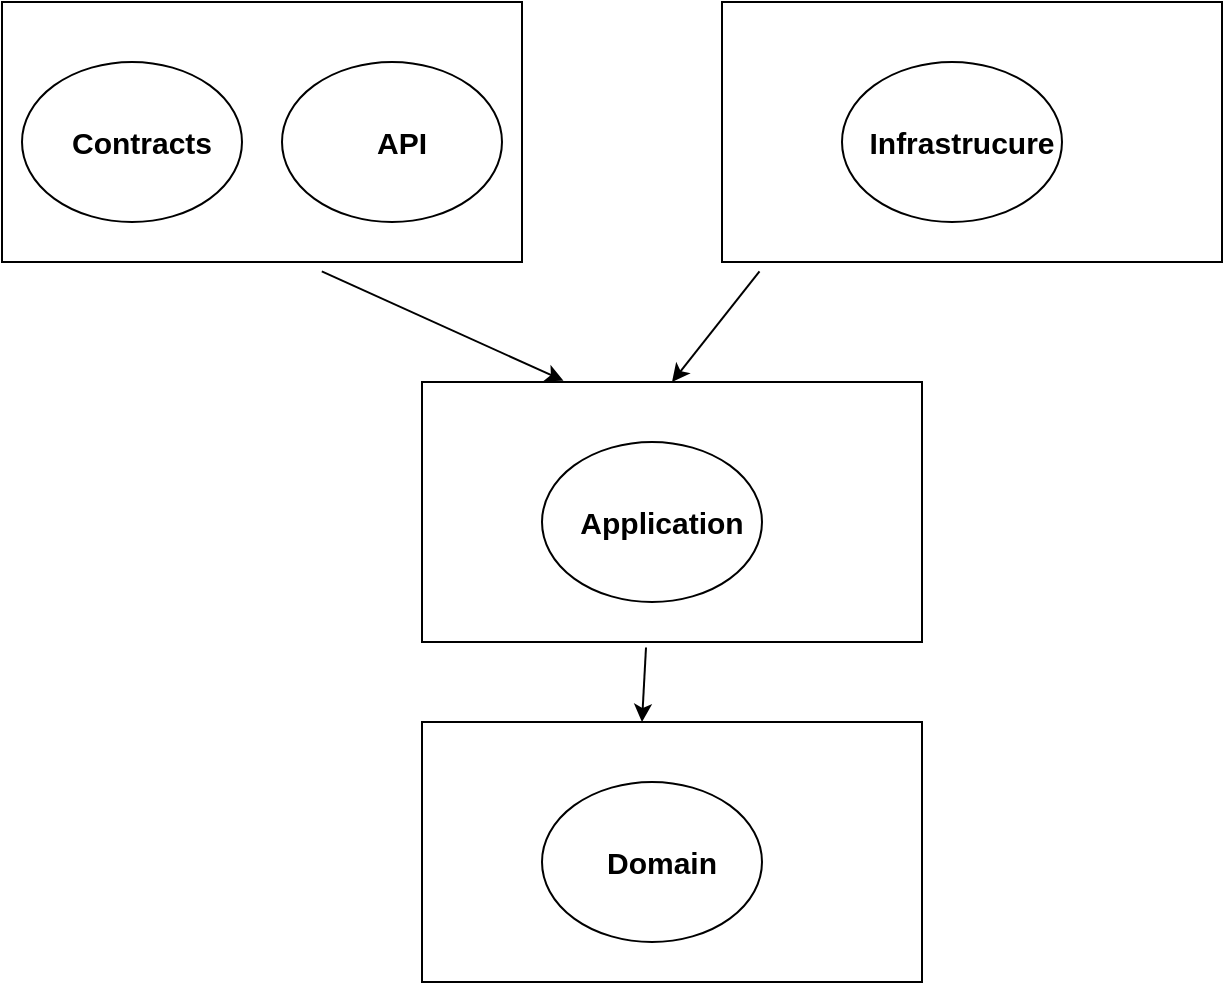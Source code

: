 <mxfile version="20.6.0" type="github">
  <diagram id="hv6_N-CqdAvJDbrWeCX3" name="Page-1">
    <mxGraphModel dx="782" dy="460" grid="1" gridSize="10" guides="1" tooltips="1" connect="1" arrows="1" fold="1" page="1" pageScale="1" pageWidth="850" pageHeight="1100" math="0" shadow="0">
      <root>
        <mxCell id="0" />
        <mxCell id="1" parent="0" />
        <mxCell id="BH36DMjO5CokkU7V8y5c-1" value="" style="rounded=0;whiteSpace=wrap;html=1;" vertex="1" parent="1">
          <mxGeometry x="100" y="170" width="260" height="130" as="geometry" />
        </mxCell>
        <mxCell id="BH36DMjO5CokkU7V8y5c-4" value="" style="group" vertex="1" connectable="0" parent="1">
          <mxGeometry x="110" y="200" width="110" height="80" as="geometry" />
        </mxCell>
        <mxCell id="BH36DMjO5CokkU7V8y5c-2" value="" style="ellipse;whiteSpace=wrap;html=1;" vertex="1" parent="BH36DMjO5CokkU7V8y5c-4">
          <mxGeometry width="110" height="80" as="geometry" />
        </mxCell>
        <mxCell id="BH36DMjO5CokkU7V8y5c-3" value="&lt;b&gt;&lt;font style=&quot;font-size: 15px;&quot;&gt;Contracts&lt;/font&gt;&lt;/b&gt;" style="text;html=1;strokeColor=none;fillColor=none;align=center;verticalAlign=middle;whiteSpace=wrap;rounded=0;" vertex="1" parent="BH36DMjO5CokkU7V8y5c-4">
          <mxGeometry x="25" y="22.5" width="70" height="35" as="geometry" />
        </mxCell>
        <mxCell id="BH36DMjO5CokkU7V8y5c-5" value="" style="group" vertex="1" connectable="0" parent="1">
          <mxGeometry x="240" y="200" width="110" height="80" as="geometry" />
        </mxCell>
        <mxCell id="BH36DMjO5CokkU7V8y5c-6" value="" style="ellipse;whiteSpace=wrap;html=1;" vertex="1" parent="BH36DMjO5CokkU7V8y5c-5">
          <mxGeometry width="110" height="80" as="geometry" />
        </mxCell>
        <mxCell id="BH36DMjO5CokkU7V8y5c-7" value="&lt;span style=&quot;font-size: 15px;&quot;&gt;&lt;b&gt;API&lt;/b&gt;&lt;/span&gt;" style="text;html=1;strokeColor=none;fillColor=none;align=center;verticalAlign=middle;whiteSpace=wrap;rounded=0;" vertex="1" parent="BH36DMjO5CokkU7V8y5c-5">
          <mxGeometry x="25" y="22.5" width="70" height="35" as="geometry" />
        </mxCell>
        <mxCell id="BH36DMjO5CokkU7V8y5c-8" value="" style="rounded=0;whiteSpace=wrap;html=1;fontSize=15;" vertex="1" parent="1">
          <mxGeometry x="460" y="170" width="250" height="130" as="geometry" />
        </mxCell>
        <mxCell id="BH36DMjO5CokkU7V8y5c-12" value="" style="group" vertex="1" connectable="0" parent="1">
          <mxGeometry x="520" y="200" width="110" height="80" as="geometry" />
        </mxCell>
        <mxCell id="BH36DMjO5CokkU7V8y5c-13" value="" style="ellipse;whiteSpace=wrap;html=1;" vertex="1" parent="BH36DMjO5CokkU7V8y5c-12">
          <mxGeometry width="110" height="80" as="geometry" />
        </mxCell>
        <mxCell id="BH36DMjO5CokkU7V8y5c-14" value="&lt;span style=&quot;font-size: 15px;&quot;&gt;&lt;b&gt;Infrastrucure&lt;/b&gt;&lt;/span&gt;" style="text;html=1;strokeColor=none;fillColor=none;align=center;verticalAlign=middle;whiteSpace=wrap;rounded=0;" vertex="1" parent="BH36DMjO5CokkU7V8y5c-12">
          <mxGeometry x="25" y="22.5" width="70" height="35" as="geometry" />
        </mxCell>
        <mxCell id="BH36DMjO5CokkU7V8y5c-16" value="" style="rounded=0;whiteSpace=wrap;html=1;fontSize=15;" vertex="1" parent="1">
          <mxGeometry x="310" y="360" width="250" height="130" as="geometry" />
        </mxCell>
        <mxCell id="BH36DMjO5CokkU7V8y5c-17" value="" style="group" vertex="1" connectable="0" parent="1">
          <mxGeometry x="370" y="390" width="110" height="80" as="geometry" />
        </mxCell>
        <mxCell id="BH36DMjO5CokkU7V8y5c-18" value="" style="ellipse;whiteSpace=wrap;html=1;" vertex="1" parent="BH36DMjO5CokkU7V8y5c-17">
          <mxGeometry width="110" height="80" as="geometry" />
        </mxCell>
        <mxCell id="BH36DMjO5CokkU7V8y5c-19" value="&lt;span style=&quot;font-size: 15px;&quot;&gt;&lt;b&gt;Application&lt;/b&gt;&lt;/span&gt;" style="text;html=1;strokeColor=none;fillColor=none;align=center;verticalAlign=middle;whiteSpace=wrap;rounded=0;" vertex="1" parent="BH36DMjO5CokkU7V8y5c-17">
          <mxGeometry x="25" y="22.5" width="70" height="35" as="geometry" />
        </mxCell>
        <mxCell id="BH36DMjO5CokkU7V8y5c-23" value="" style="rounded=0;whiteSpace=wrap;html=1;fontSize=15;" vertex="1" parent="1">
          <mxGeometry x="310" y="530" width="250" height="130" as="geometry" />
        </mxCell>
        <mxCell id="BH36DMjO5CokkU7V8y5c-24" value="" style="group" vertex="1" connectable="0" parent="1">
          <mxGeometry x="370" y="560" width="110" height="80" as="geometry" />
        </mxCell>
        <mxCell id="BH36DMjO5CokkU7V8y5c-25" value="" style="ellipse;whiteSpace=wrap;html=1;" vertex="1" parent="BH36DMjO5CokkU7V8y5c-24">
          <mxGeometry width="110" height="80" as="geometry" />
        </mxCell>
        <mxCell id="BH36DMjO5CokkU7V8y5c-26" value="&lt;span style=&quot;font-size: 15px;&quot;&gt;&lt;b&gt;Domain&lt;/b&gt;&lt;/span&gt;" style="text;html=1;strokeColor=none;fillColor=none;align=center;verticalAlign=middle;whiteSpace=wrap;rounded=0;" vertex="1" parent="BH36DMjO5CokkU7V8y5c-24">
          <mxGeometry x="25" y="22.5" width="70" height="35" as="geometry" />
        </mxCell>
        <mxCell id="BH36DMjO5CokkU7V8y5c-27" value="" style="endArrow=classic;html=1;rounded=0;fontSize=15;exitX=0.615;exitY=1.036;exitDx=0;exitDy=0;exitPerimeter=0;entryX=0.283;entryY=-0.005;entryDx=0;entryDy=0;entryPerimeter=0;" edge="1" parent="1" source="BH36DMjO5CokkU7V8y5c-1" target="BH36DMjO5CokkU7V8y5c-16">
          <mxGeometry width="50" height="50" relative="1" as="geometry">
            <mxPoint x="380" y="410" as="sourcePoint" />
            <mxPoint x="430" y="360" as="targetPoint" />
          </mxGeometry>
        </mxCell>
        <mxCell id="BH36DMjO5CokkU7V8y5c-28" value="" style="endArrow=classic;html=1;rounded=0;fontSize=15;exitX=0.075;exitY=1.036;exitDx=0;exitDy=0;exitPerimeter=0;entryX=0.5;entryY=0;entryDx=0;entryDy=0;" edge="1" parent="1" source="BH36DMjO5CokkU7V8y5c-8" target="BH36DMjO5CokkU7V8y5c-16">
          <mxGeometry width="50" height="50" relative="1" as="geometry">
            <mxPoint x="500" y="370" as="sourcePoint" />
            <mxPoint x="550" y="320" as="targetPoint" />
          </mxGeometry>
        </mxCell>
        <mxCell id="BH36DMjO5CokkU7V8y5c-29" value="" style="endArrow=classic;html=1;rounded=0;fontSize=15;exitX=0.448;exitY=1.021;exitDx=0;exitDy=0;exitPerimeter=0;entryX=0.44;entryY=0;entryDx=0;entryDy=0;entryPerimeter=0;" edge="1" parent="1" source="BH36DMjO5CokkU7V8y5c-16" target="BH36DMjO5CokkU7V8y5c-23">
          <mxGeometry width="50" height="50" relative="1" as="geometry">
            <mxPoint x="400" y="540" as="sourcePoint" />
            <mxPoint x="450" y="490" as="targetPoint" />
          </mxGeometry>
        </mxCell>
      </root>
    </mxGraphModel>
  </diagram>
</mxfile>

